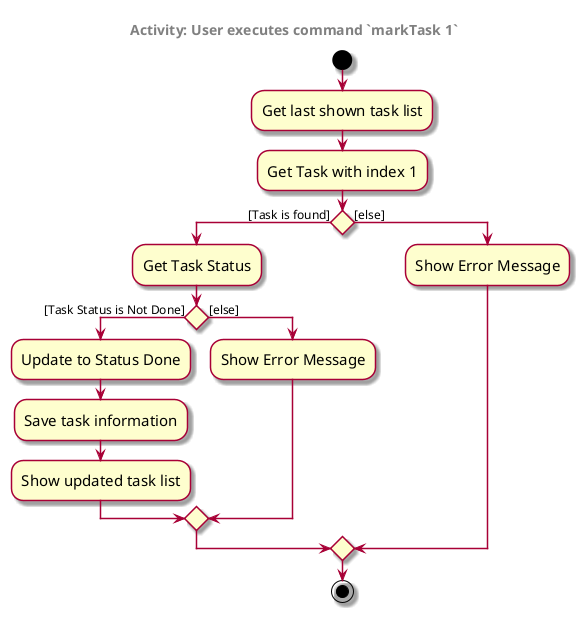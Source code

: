 @startuml
skin rose
skinparam ActivityFontSize 15
skinparam ArrowFontSize 12

title <color:grey> Activity: User executes command `markTask 1`

start
:Get last shown task list;
:Get Task with index 1;

'Since the beta syntax does not support placing the condition outside the
'diamond we place it as the true branch instead.

if () then ([Task is found])
    :Get Task Status;
    if () then ([Task Status is Not Done])
        :Update to Status Done;
        :Save task information;
        :Show updated task list;
    else ([else])
        :Show Error Message;
    endif
else ([else])
    :Show Error Message;
endif
stop

@enduml

